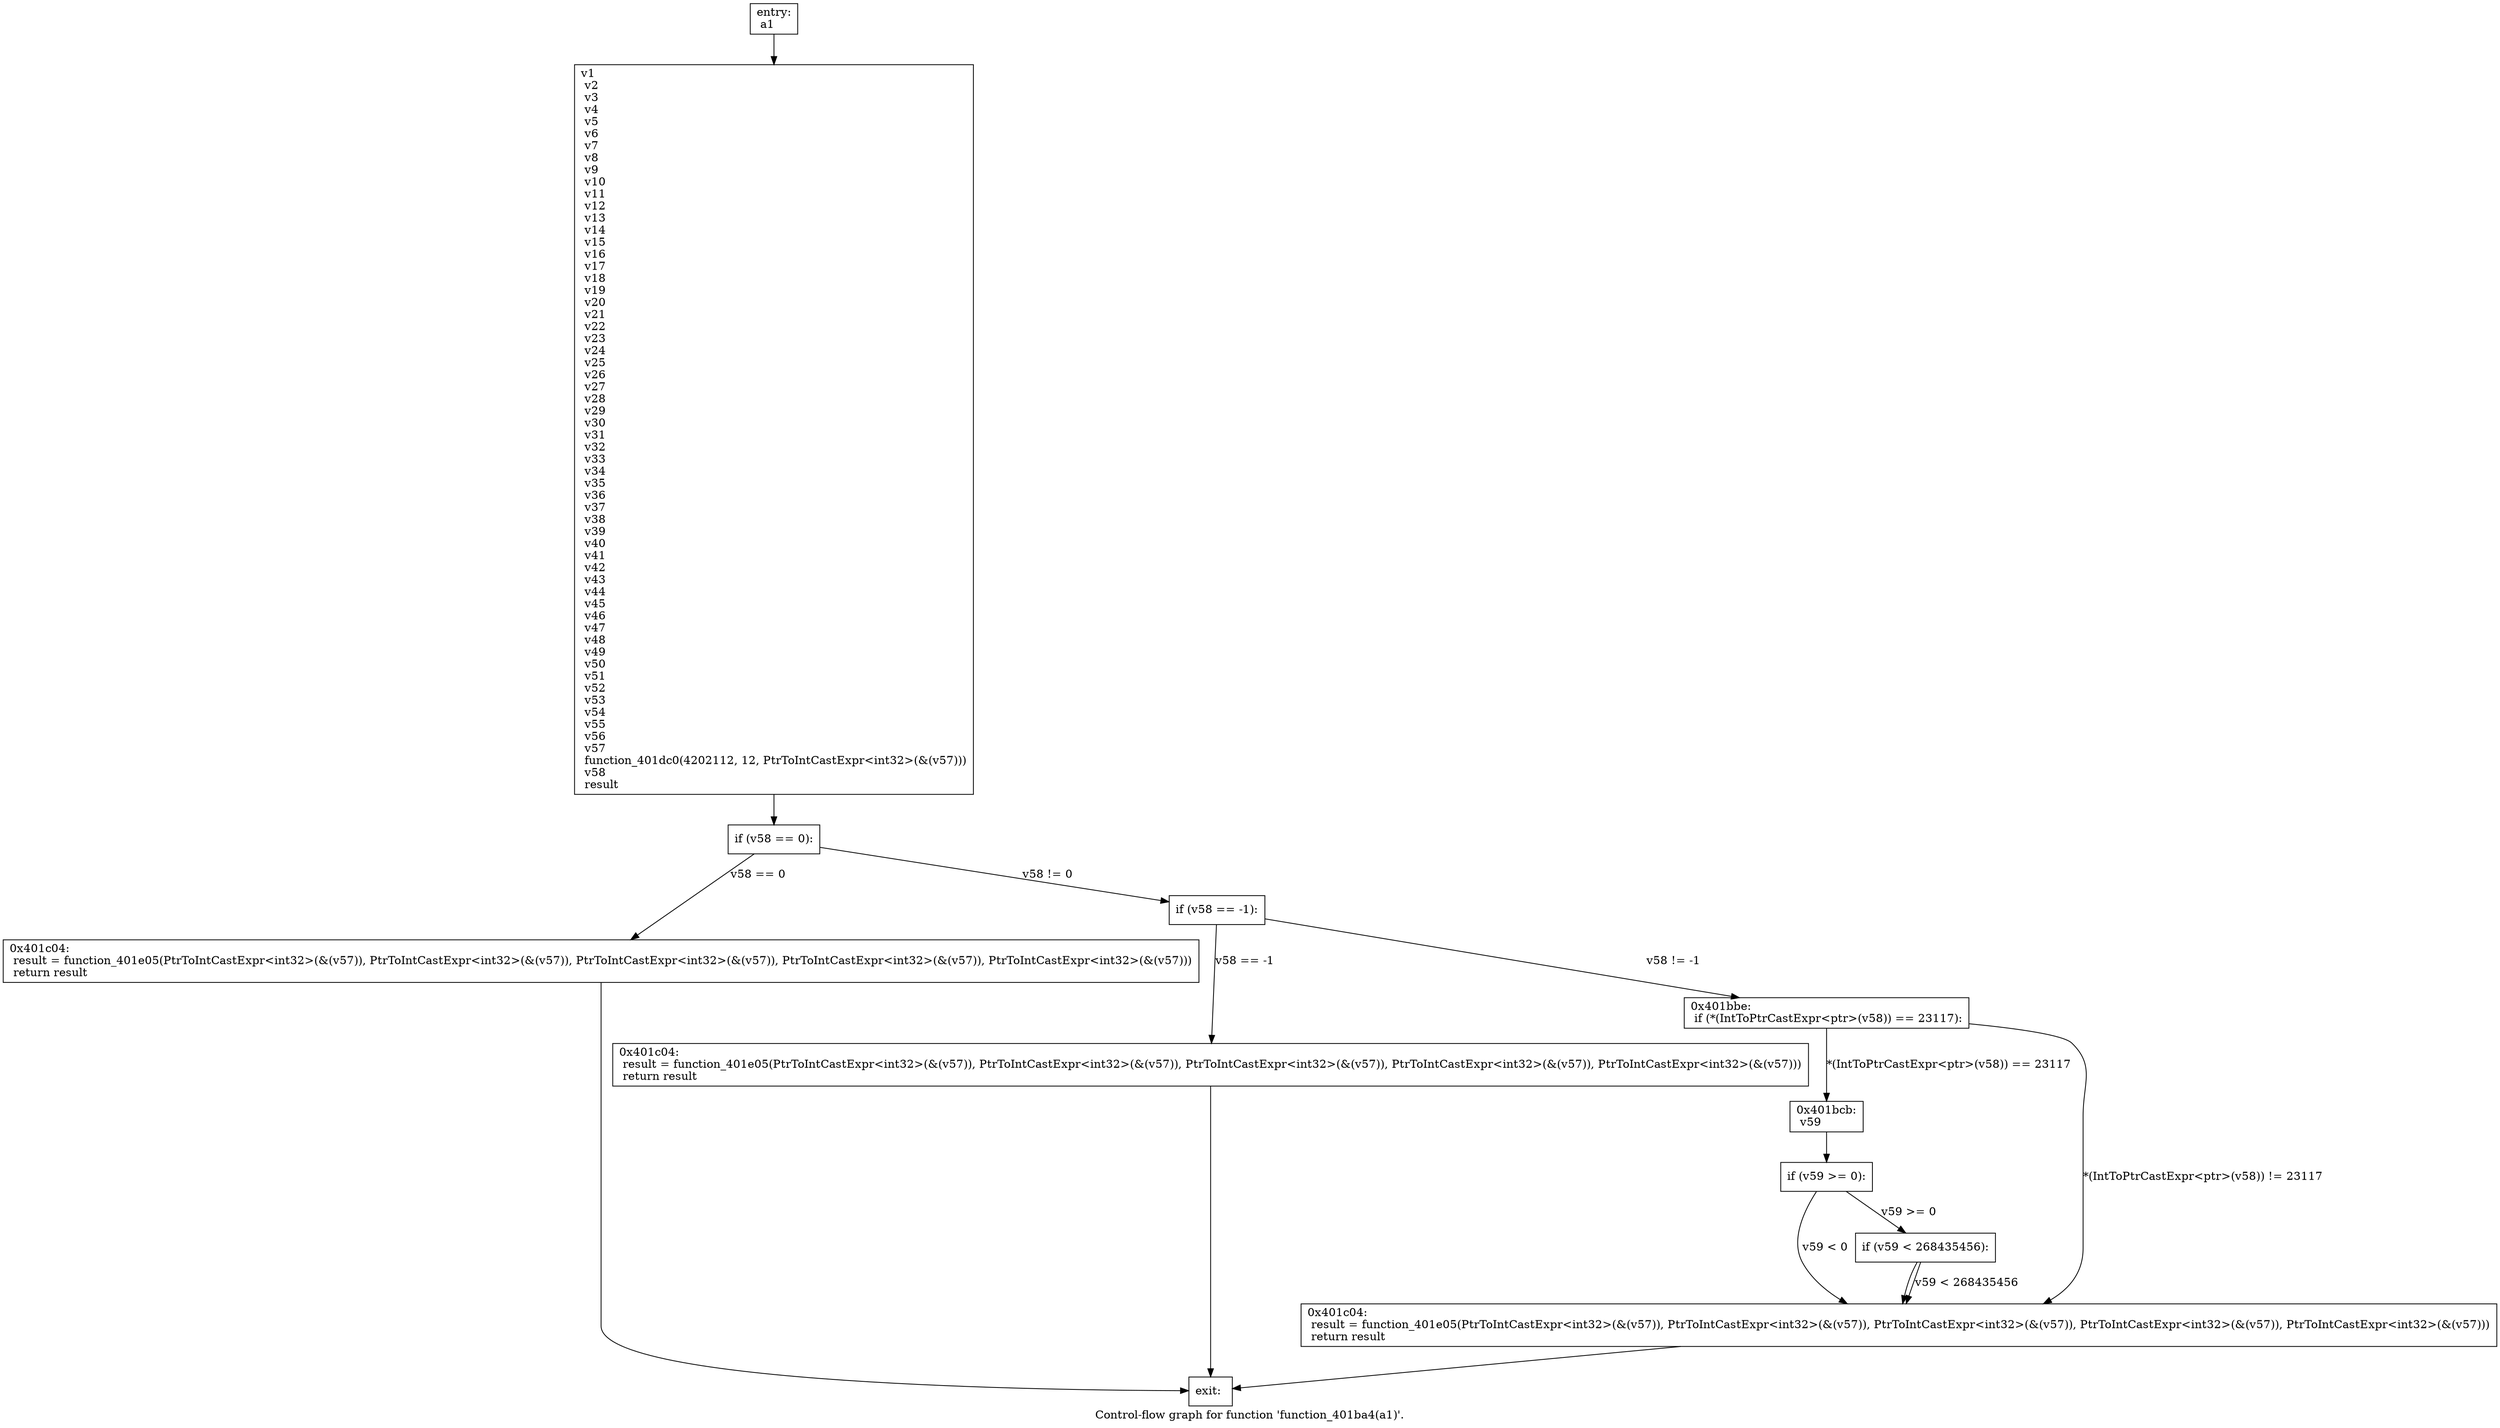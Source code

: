 digraph "Control-flow graph for function 'function_401ba4(a1)'." {
  label="Control-flow graph for function 'function_401ba4(a1)'.";
  node [shape=record];

  Node000001DDBF40EE30 [label="{entry:\l  a1\l}"];
  Node000001DDBF40EE30 -> Node000001DDBF40E2D0;
  Node000001DDBF40E2D0 [label="{  v1\l  v2\l  v3\l  v4\l  v5\l  v6\l  v7\l  v8\l  v9\l  v10\l  v11\l  v12\l  v13\l  v14\l  v15\l  v16\l  v17\l  v18\l  v19\l  v20\l  v21\l  v22\l  v23\l  v24\l  v25\l  v26\l  v27\l  v28\l  v29\l  v30\l  v31\l  v32\l  v33\l  v34\l  v35\l  v36\l  v37\l  v38\l  v39\l  v40\l  v41\l  v42\l  v43\l  v44\l  v45\l  v46\l  v47\l  v48\l  v49\l  v50\l  v51\l  v52\l  v53\l  v54\l  v55\l  v56\l  v57\l  function_401dc0(4202112, 12, PtrToIntCastExpr\<int32\>(&(v57)))\l  v58\l  result\l}"];
  Node000001DDBF40E2D0 -> Node000001DDBF40E490;
  Node000001DDBF40E490 [label="{  if (v58 == 0):\l}"];
  Node000001DDBF40E490 -> Node000001DDBF40FCA0 [label="v58 == 0"];
  Node000001DDBF40E490 -> Node000001DDBF40EF80 [label="v58 != 0"];
  Node000001DDBF40FCA0 [label="{0x401c04:\l  result = function_401e05(PtrToIntCastExpr\<int32\>(&(v57)), PtrToIntCastExpr\<int32\>(&(v57)), PtrToIntCastExpr\<int32\>(&(v57)), PtrToIntCastExpr\<int32\>(&(v57)), PtrToIntCastExpr\<int32\>(&(v57)))\l  return result\l}"];
  Node000001DDBF40FCA0 -> Node000001DDBF40EEA0;
  Node000001DDBF40EF80 [label="{  if (v58 == -1):\l}"];
  Node000001DDBF40EF80 -> Node000001DDBF411280 [label="v58 == -1"];
  Node000001DDBF40EF80 -> Node000001DDBF40E570 [label="v58 != -1"];
  Node000001DDBF40EEA0 [label="{exit:\l}"];
  Node000001DDBF411280 [label="{0x401c04:\l  result = function_401e05(PtrToIntCastExpr\<int32\>(&(v57)), PtrToIntCastExpr\<int32\>(&(v57)), PtrToIntCastExpr\<int32\>(&(v57)), PtrToIntCastExpr\<int32\>(&(v57)), PtrToIntCastExpr\<int32\>(&(v57)))\l  return result\l}"];
  Node000001DDBF411280 -> Node000001DDBF40EEA0;
  Node000001DDBF40E570 [label="{0x401bbe:\l  if (*(IntToPtrCastExpr\<ptr\>(v58)) == 23117):\l}"];
  Node000001DDBF40E570 -> Node000001DDBF411050 [label="*(IntToPtrCastExpr\<ptr\>(v58)) == 23117"];
  Node000001DDBF40E570 -> Node000001DDBF40FA00 [label="*(IntToPtrCastExpr\<ptr\>(v58)) != 23117"];
  Node000001DDBF411050 [label="{0x401bcb:\l  v59\l}"];
  Node000001DDBF411050 -> Node000001DDBF410020;
  Node000001DDBF40FA00 [label="{0x401c04:\l  result = function_401e05(PtrToIntCastExpr\<int32\>(&(v57)), PtrToIntCastExpr\<int32\>(&(v57)), PtrToIntCastExpr\<int32\>(&(v57)), PtrToIntCastExpr\<int32\>(&(v57)), PtrToIntCastExpr\<int32\>(&(v57)))\l  return result\l}"];
  Node000001DDBF40FA00 -> Node000001DDBF40EEA0;
  Node000001DDBF410020 [label="{  if (v59 \>= 0):\l}"];
  Node000001DDBF410020 -> Node000001DDBF410CD0 [label="v59 \>= 0"];
  Node000001DDBF410020 -> Node000001DDBF40FA00 [label="v59 \< 0"];
  Node000001DDBF410CD0 [label="{  if (v59 \< 268435456):\l}"];
  Node000001DDBF410CD0 -> Node000001DDBF40FA00;
  Node000001DDBF410CD0 -> Node000001DDBF40FA00 [label="v59 \< 268435456"];

}
